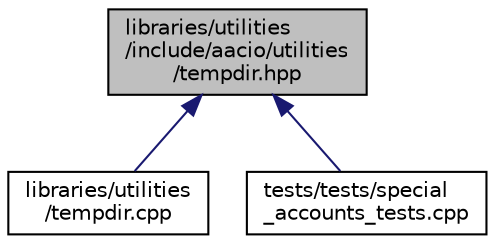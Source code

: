 digraph "libraries/utilities/include/aacio/utilities/tempdir.hpp"
{
  edge [fontname="Helvetica",fontsize="10",labelfontname="Helvetica",labelfontsize="10"];
  node [fontname="Helvetica",fontsize="10",shape=record];
  Node25 [label="libraries/utilities\l/include/aacio/utilities\l/tempdir.hpp",height=0.2,width=0.4,color="black", fillcolor="grey75", style="filled", fontcolor="black"];
  Node25 -> Node26 [dir="back",color="midnightblue",fontsize="10",style="solid"];
  Node26 [label="libraries/utilities\l/tempdir.cpp",height=0.2,width=0.4,color="black", fillcolor="white", style="filled",URL="$tempdir_8cpp.html"];
  Node25 -> Node27 [dir="back",color="midnightblue",fontsize="10",style="solid"];
  Node27 [label="tests/tests/special\l_accounts_tests.cpp",height=0.2,width=0.4,color="black", fillcolor="white", style="filled",URL="$special__accounts__tests_8cpp.html"];
}
